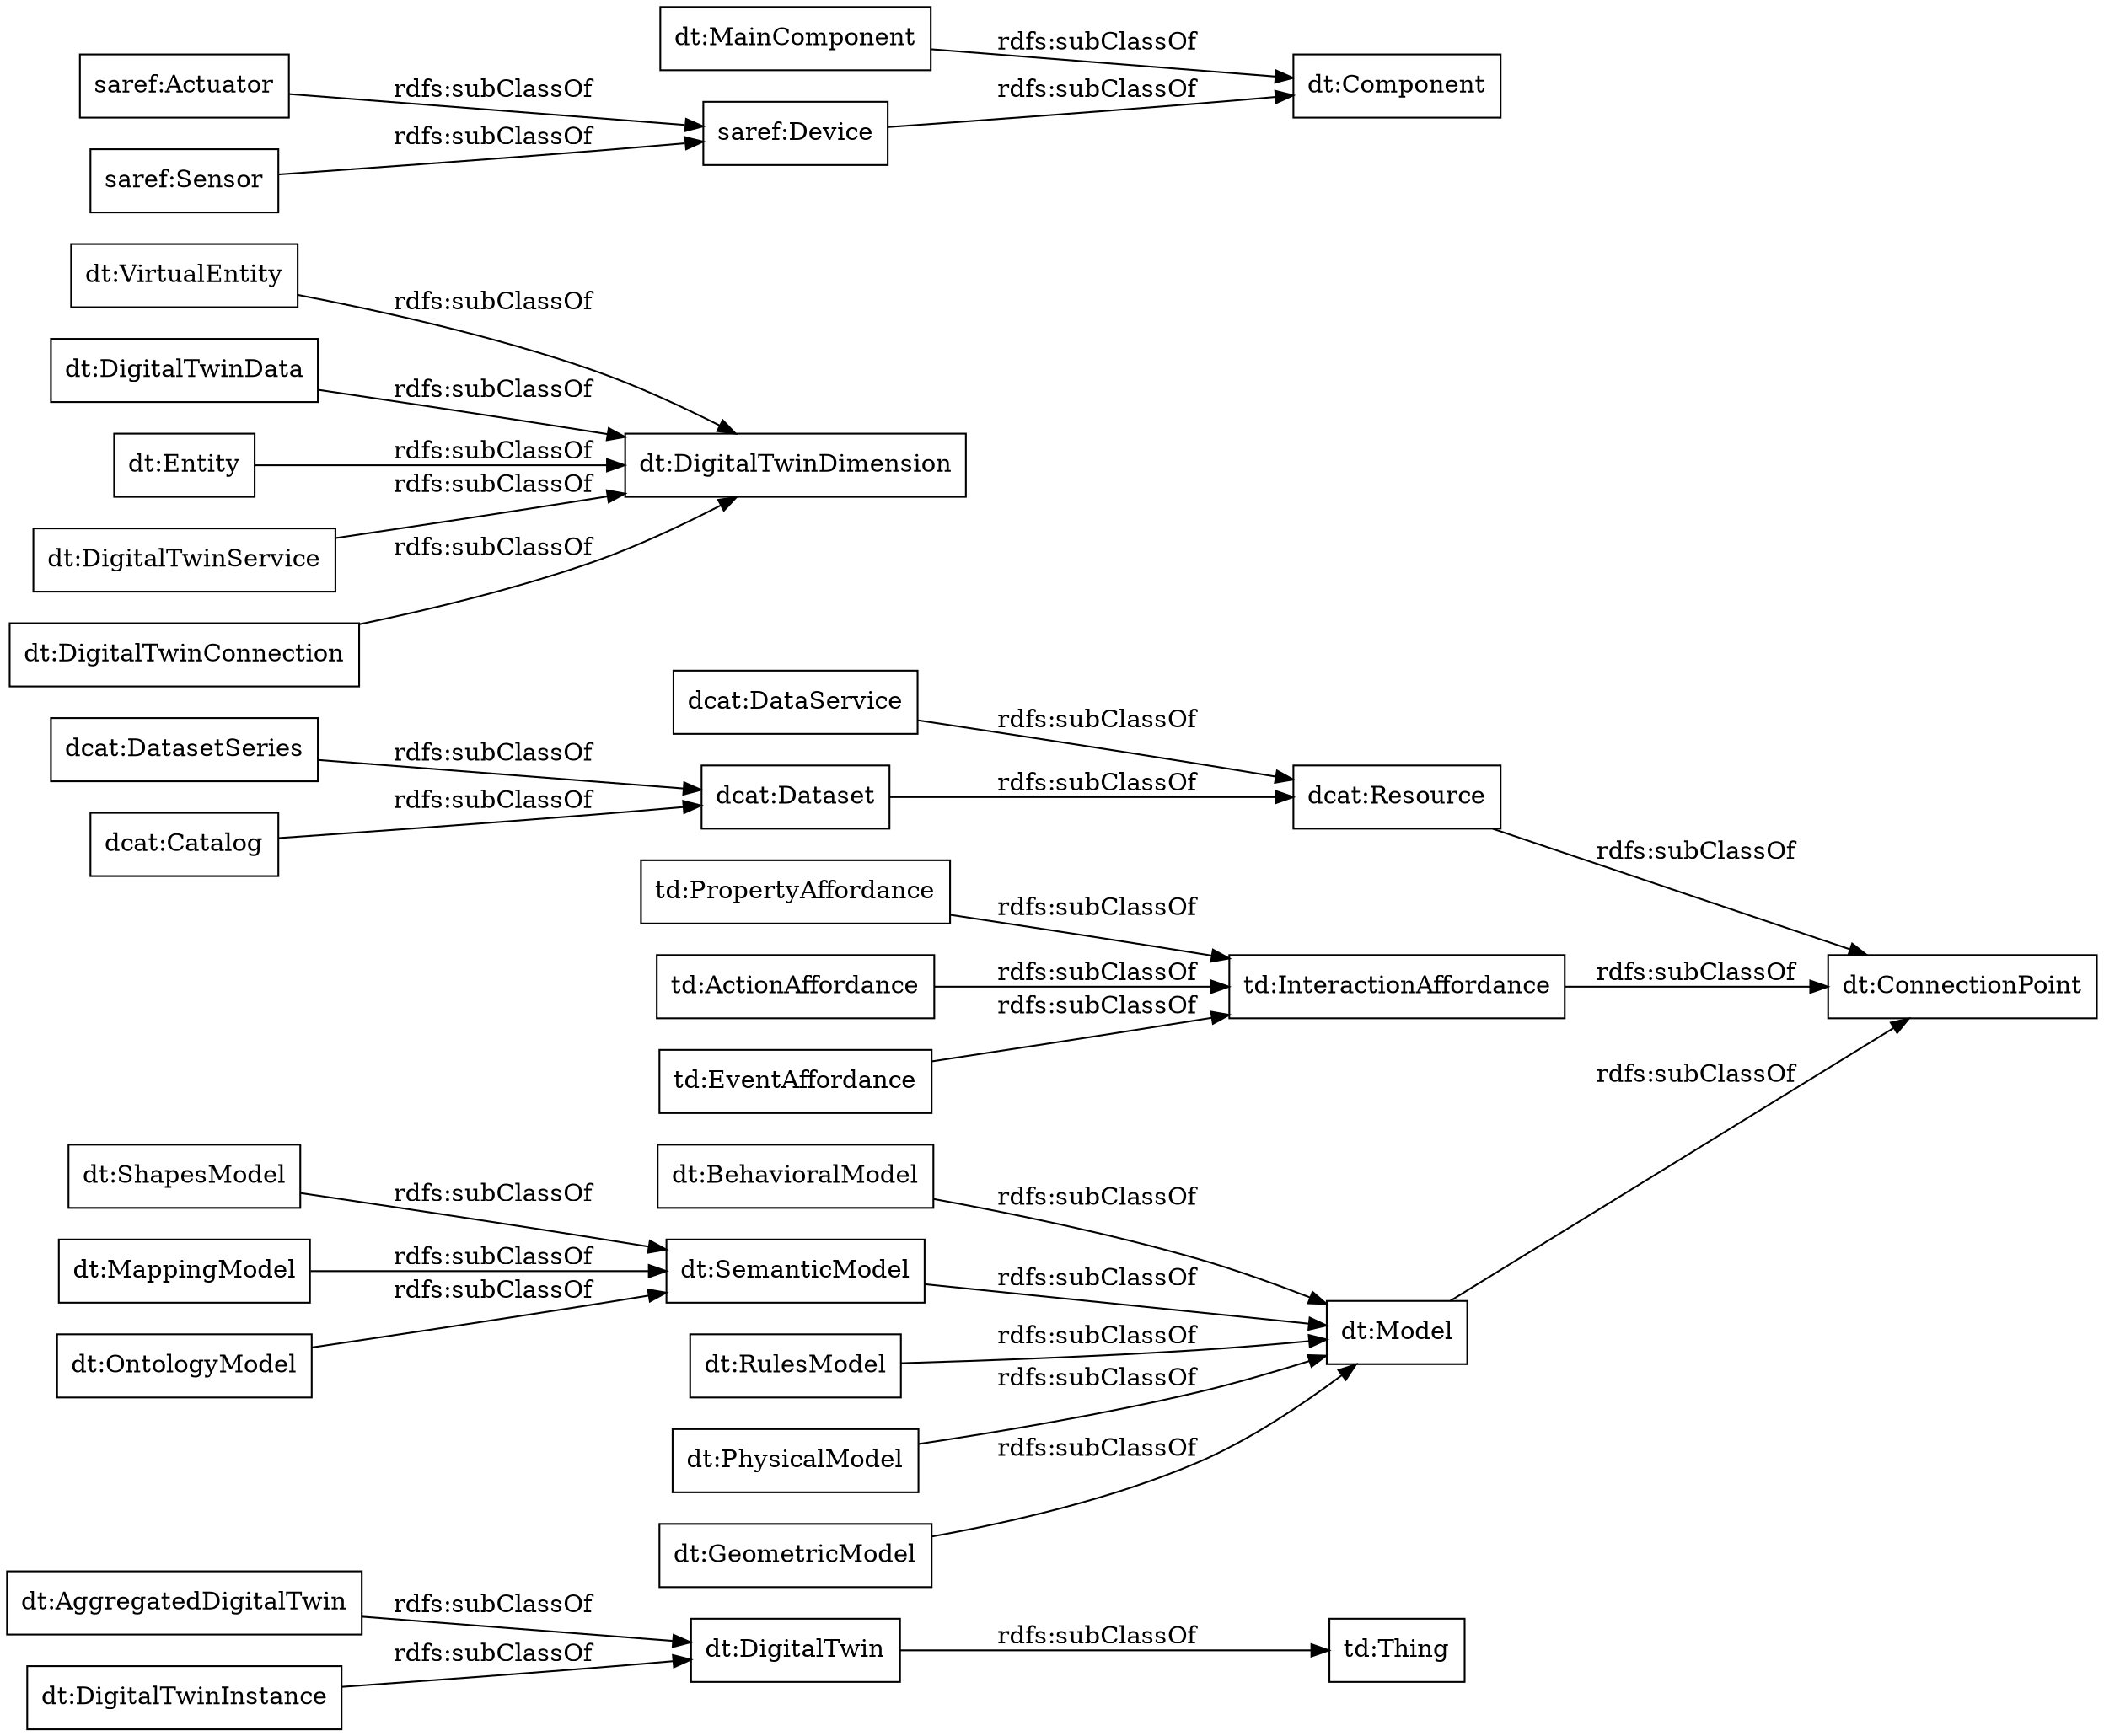 digraph ar2dtool_diagram { 
rankdir=LR;
size="1000"
node [shape = rectangle, color="black"]; "dt:DigitalTwin" "dt:BehavioralModel" "td:Thing" "dt:VirtualEntity" "dcat:DataService" "dt:OntologyModel" "dt:ShapesModel" "td:ActionAffordance" "dt:MappingModel" "dt:DigitalTwinData" "dt:DigitalTwinDimension" "dcat:Resource" "dt:RulesModel" "dcat:Catalog" "saref:Device" "td:EventAffordance" "dt:AggregatedDigitalTwin" "dt:MainComponent" "td:PropertyAffordance" "dt:PhysicalModel" "dt:ConnectionPoint" "td:InteractionAffordance" "dt:GeometricModel" "dcat:DatasetSeries" "saref:Actuator" "dt:Entity" "dt:Model" "dt:DigitalTwinService" "dt:SemanticModel" "dt:DigitalTwinInstance" "dt:DigitalTwinConnection" "dcat:Dataset" "saref:Sensor" "dt:Component" ; /*classes style*/
	"dt:DigitalTwinInstance" -> "dt:DigitalTwin" [ label = "rdfs:subClassOf" ];
	"dcat:DatasetSeries" -> "dcat:Dataset" [ label = "rdfs:subClassOf" ];
	"dt:BehavioralModel" -> "dt:Model" [ label = "rdfs:subClassOf" ];
	"td:EventAffordance" -> "td:InteractionAffordance" [ label = "rdfs:subClassOf" ];
	"dt:OntologyModel" -> "dt:SemanticModel" [ label = "rdfs:subClassOf" ];
	"dt:PhysicalModel" -> "dt:Model" [ label = "rdfs:subClassOf" ];
	"dcat:Catalog" -> "dcat:Dataset" [ label = "rdfs:subClassOf" ];
	"saref:Actuator" -> "saref:Device" [ label = "rdfs:subClassOf" ];
	"dt:VirtualEntity" -> "dt:DigitalTwinDimension" [ label = "rdfs:subClassOf" ];
	"saref:Device" -> "dt:Component" [ label = "rdfs:subClassOf" ];
	"dt:DigitalTwinConnection" -> "dt:DigitalTwinDimension" [ label = "rdfs:subClassOf" ];
	"saref:Sensor" -> "saref:Device" [ label = "rdfs:subClassOf" ];
	"dt:DigitalTwinService" -> "dt:DigitalTwinDimension" [ label = "rdfs:subClassOf" ];
	"dt:DigitalTwin" -> "td:Thing" [ label = "rdfs:subClassOf" ];
	"dt:Entity" -> "dt:DigitalTwinDimension" [ label = "rdfs:subClassOf" ];
	"dt:MainComponent" -> "dt:Component" [ label = "rdfs:subClassOf" ];
	"dcat:Resource" -> "dt:ConnectionPoint" [ label = "rdfs:subClassOf" ];
	"dt:AggregatedDigitalTwin" -> "dt:DigitalTwin" [ label = "rdfs:subClassOf" ];
	"dt:ShapesModel" -> "dt:SemanticModel" [ label = "rdfs:subClassOf" ];
	"dt:Model" -> "dt:ConnectionPoint" [ label = "rdfs:subClassOf" ];
	"dt:DigitalTwinData" -> "dt:DigitalTwinDimension" [ label = "rdfs:subClassOf" ];
	"dt:MappingModel" -> "dt:SemanticModel" [ label = "rdfs:subClassOf" ];
	"dcat:Dataset" -> "dcat:Resource" [ label = "rdfs:subClassOf" ];
	"td:PropertyAffordance" -> "td:InteractionAffordance" [ label = "rdfs:subClassOf" ];
	"dt:SemanticModel" -> "dt:Model" [ label = "rdfs:subClassOf" ];
	"dt:GeometricModel" -> "dt:Model" [ label = "rdfs:subClassOf" ];
	"dt:RulesModel" -> "dt:Model" [ label = "rdfs:subClassOf" ];
	"dcat:DataService" -> "dcat:Resource" [ label = "rdfs:subClassOf" ];
	"td:InteractionAffordance" -> "dt:ConnectionPoint" [ label = "rdfs:subClassOf" ];
	"td:ActionAffordance" -> "td:InteractionAffordance" [ label = "rdfs:subClassOf" ];

}
